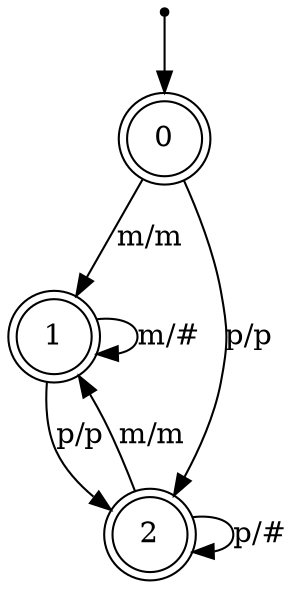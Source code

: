 digraph G {
	node [shape = doublecircle]; 0;
	node [shape = doublecircle]; 1;
	node [shape = doublecircle]; 2;
	node [shape = point ]; qi
	node [shape = circle];
	qi -> 0;
	0 -> 1 [ label="m/m" ];
	0 -> 2 [ label="p/p" ];
	1 -> 1 [ label="m/#" ];
	1 -> 2 [ label="p/p" ];
	2 -> 1 [ label="m/m" ];
	2 -> 2 [ label="p/#" ];
}
